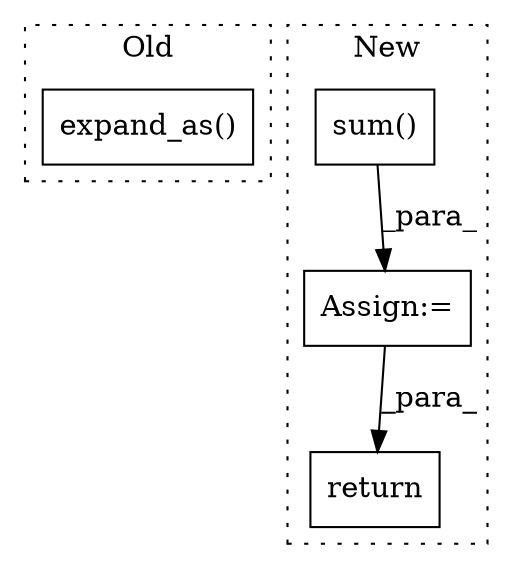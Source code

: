 digraph G {
subgraph cluster0 {
1 [label="expand_as()" a="75" s="5883,5901" l="17,1" shape="box"];
label = "Old";
style="dotted";
}
subgraph cluster1 {
2 [label="sum()" a="75" s="5966,6015" l="10,8" shape="box"];
3 [label="Assign:=" a="68" s="6077" l="3" shape="box"];
4 [label="return" a="93" s="6128" l="7" shape="box"];
label = "New";
style="dotted";
}
2 -> 3 [label="_para_"];
3 -> 4 [label="_para_"];
}